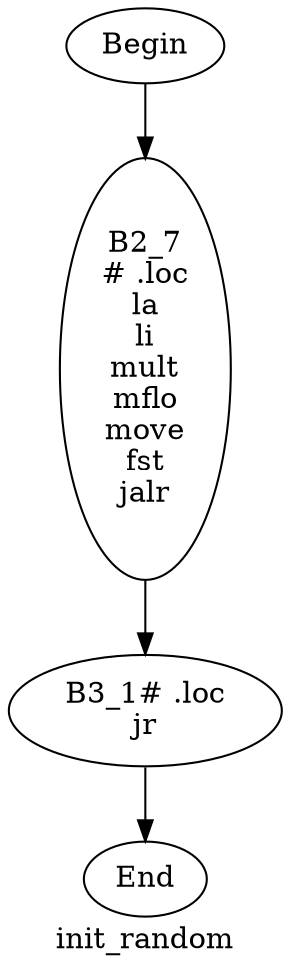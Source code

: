 digraph G{
	label = "init_random"	style = "dashed";
	color = purple;
	Node0 [label = "Begin"];
	Node0 -> {Node2 }
	Node1 [label = "End"];
	Node1 -> {}
	Node2 [label = "B2_7\n# .loc\nla\nli\nmult\nmflo\nmove\nfst\njalr\n"];
	Node2 -> {Node3 }
	Node3 [label = "B3_1# .loc\njr\n"];
	Node3 -> {Node1 }
}
